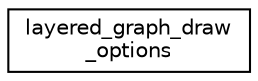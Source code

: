 digraph "Graphical Class Hierarchy"
{
  edge [fontname="Helvetica",fontsize="10",labelfontname="Helvetica",labelfontsize="10"];
  node [fontname="Helvetica",fontsize="10",shape=record];
  rankdir="LR";
  Node0 [label="layered_graph_draw\l_options",height=0.2,width=0.4,color="black", fillcolor="white", style="filled",URL="$d5/db5/classlayered__graph__draw__options.html"];
}
